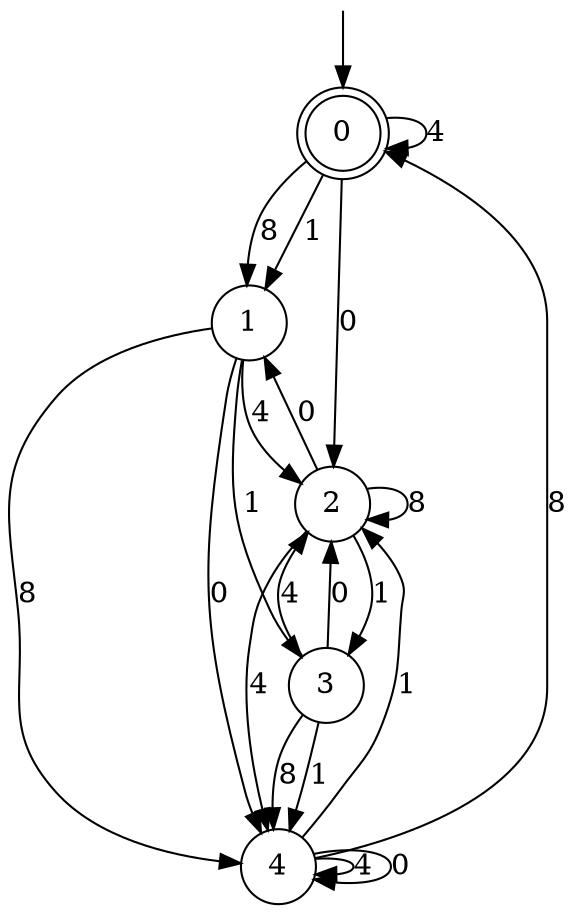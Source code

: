 digraph g {

	s0 [shape="doublecircle" label="0"];
	s1 [shape="circle" label="1"];
	s2 [shape="circle" label="2"];
	s3 [shape="circle" label="3"];
	s4 [shape="circle" label="4"];
	s0 -> s1 [label="1"];
	s0 -> s1 [label="8"];
	s0 -> s0 [label="4"];
	s0 -> s2 [label="0"];
	s1 -> s3 [label="1"];
	s1 -> s4 [label="8"];
	s1 -> s2 [label="4"];
	s1 -> s4 [label="0"];
	s2 -> s3 [label="1"];
	s2 -> s2 [label="8"];
	s2 -> s4 [label="4"];
	s2 -> s1 [label="0"];
	s3 -> s4 [label="1"];
	s3 -> s4 [label="8"];
	s3 -> s2 [label="4"];
	s3 -> s2 [label="0"];
	s4 -> s2 [label="1"];
	s4 -> s0 [label="8"];
	s4 -> s4 [label="4"];
	s4 -> s4 [label="0"];

__start0 [label="" shape="none" width="0" height="0"];
__start0 -> s0;

}
